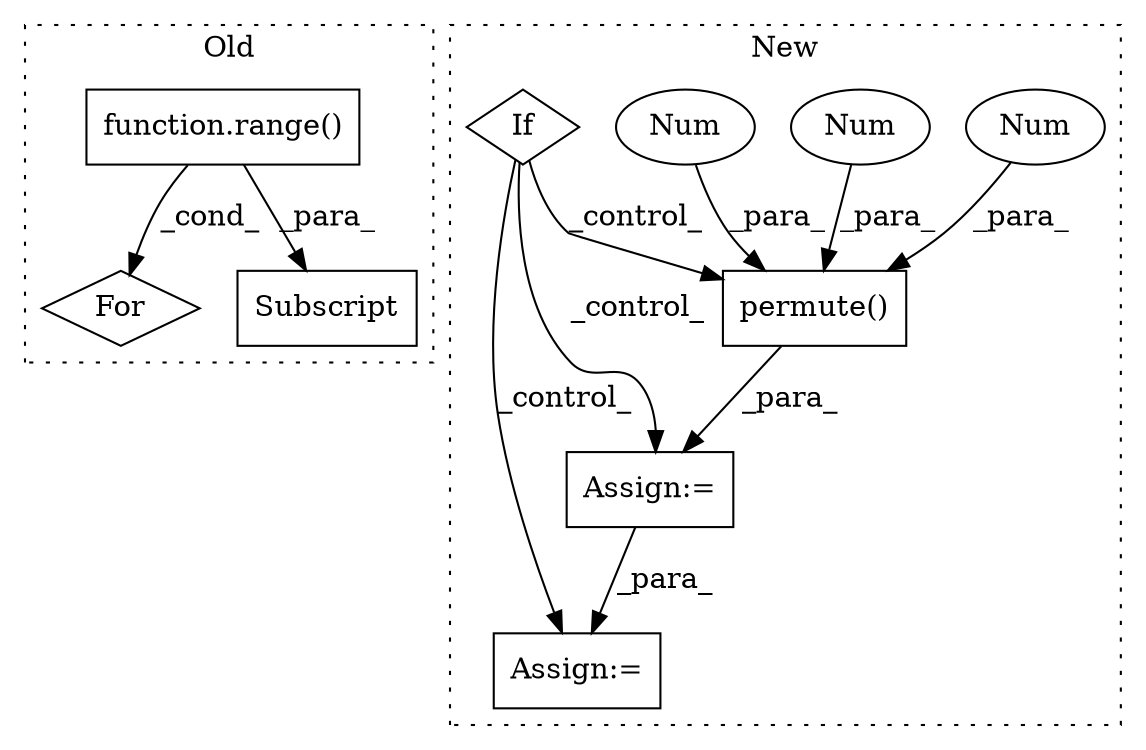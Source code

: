 digraph G {
subgraph cluster0 {
1 [label="function.range()" a="75" s="1252,1267" l="6,1" shape="box"];
7 [label="For" a="107" s="1243,1268" l="4,14" shape="diamond"];
10 [label="Subscript" a="63" s="1432,0" l="15,0" shape="box"];
label = "Old";
style="dotted";
}
subgraph cluster1 {
2 [label="permute()" a="75" s="1482,1505" l="16,1" shape="box"];
3 [label="Num" a="76" s="1504" l="1" shape="ellipse"];
4 [label="Num" a="76" s="1501" l="1" shape="ellipse"];
5 [label="Num" a="76" s="1498" l="1" shape="ellipse"];
6 [label="Assign:=" a="68" s="1532" l="3" shape="box"];
8 [label="Assign:=" a="68" s="1479" l="3" shape="box"];
9 [label="If" a="96" s="1393,1417" l="0,14" shape="diamond"];
label = "New";
style="dotted";
}
1 -> 7 [label="_cond_"];
1 -> 10 [label="_para_"];
2 -> 8 [label="_para_"];
3 -> 2 [label="_para_"];
4 -> 2 [label="_para_"];
5 -> 2 [label="_para_"];
8 -> 6 [label="_para_"];
9 -> 2 [label="_control_"];
9 -> 6 [label="_control_"];
9 -> 8 [label="_control_"];
}